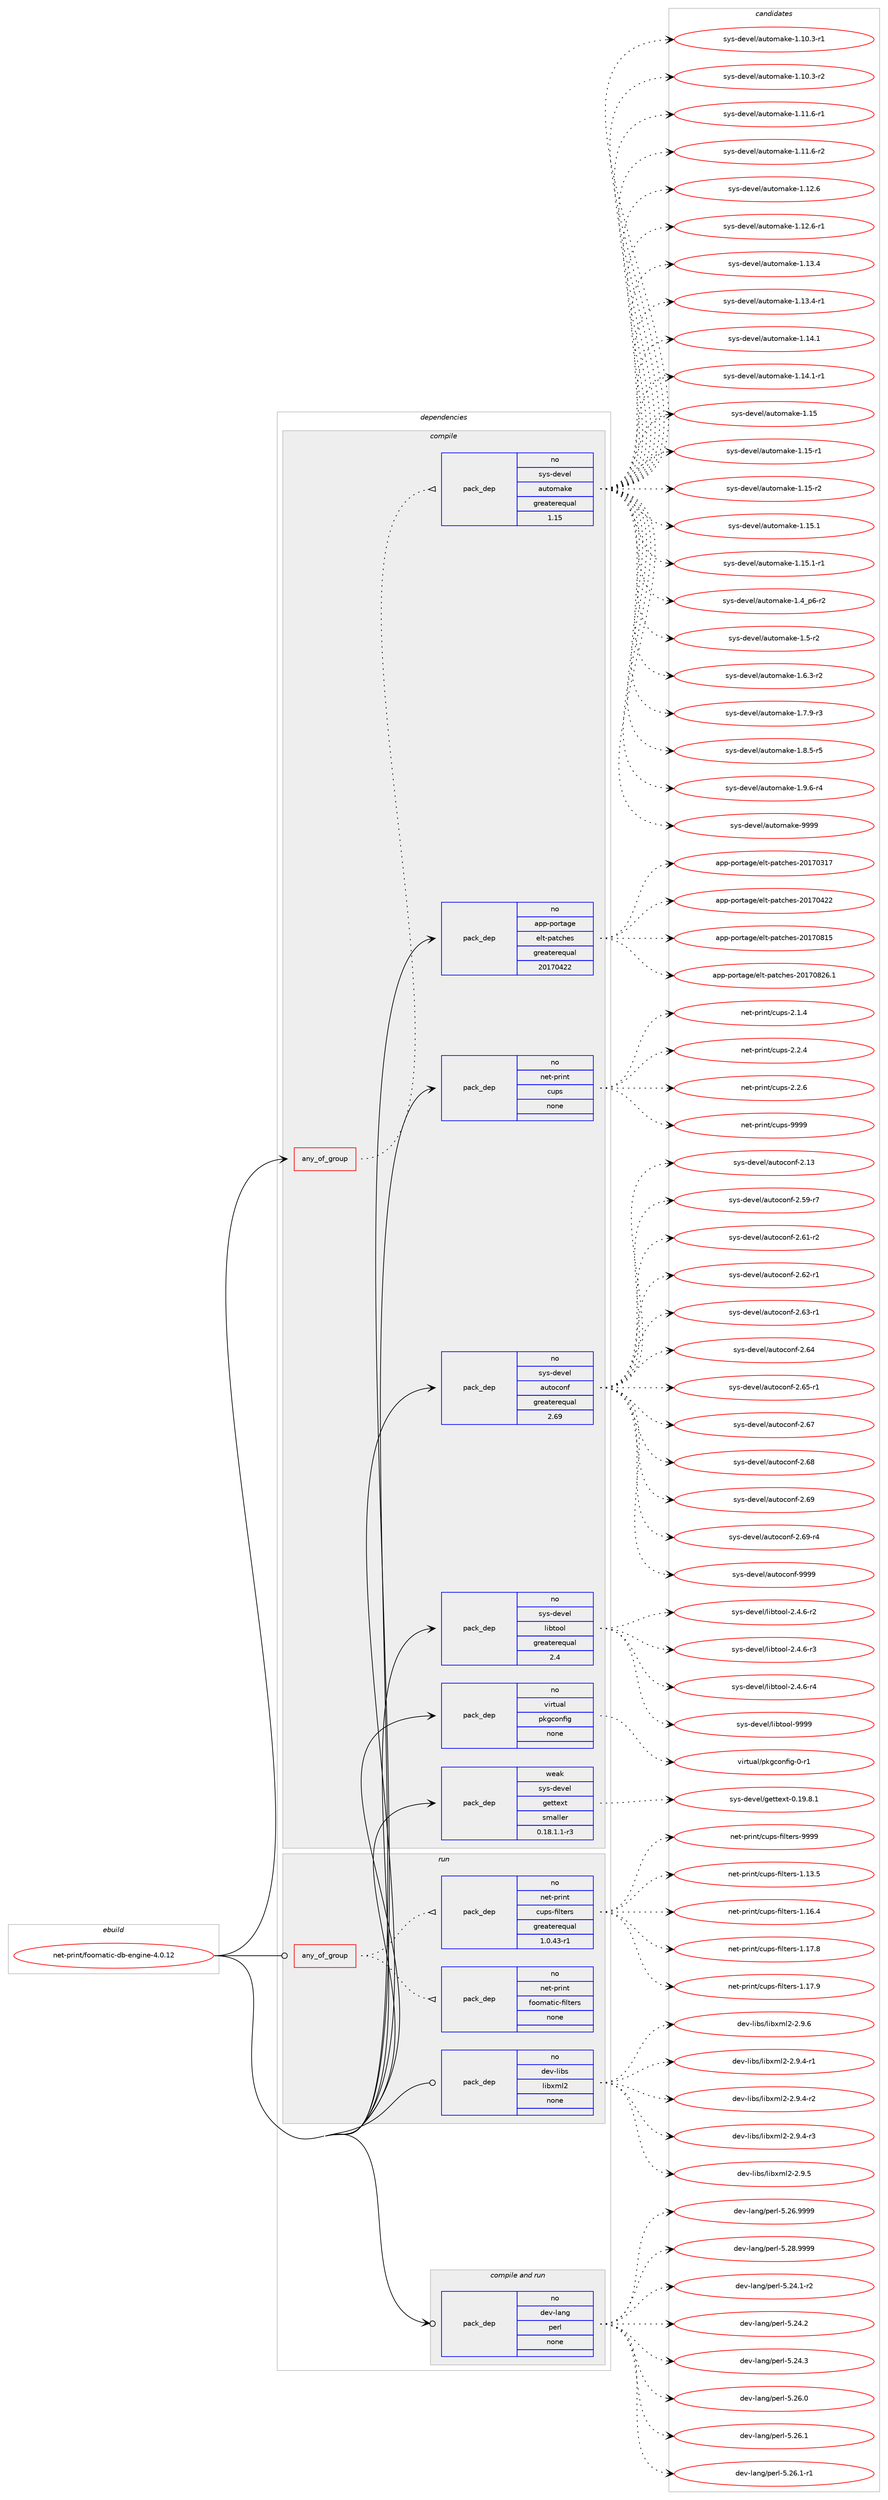 digraph prolog {

# *************
# Graph options
# *************

newrank=true;
concentrate=true;
compound=true;
graph [rankdir=LR,fontname=Helvetica,fontsize=10,ranksep=1.5];#, ranksep=2.5, nodesep=0.2];
edge  [arrowhead=vee];
node  [fontname=Helvetica,fontsize=10];

# **********
# The ebuild
# **********

subgraph cluster_leftcol {
color=gray;
rank=same;
label=<<i>ebuild</i>>;
id [label="net-print/foomatic-db-engine-4.0.12", color=red, width=4, href="../net-print/foomatic-db-engine-4.0.12.svg"];
}

# ****************
# The dependencies
# ****************

subgraph cluster_midcol {
color=gray;
label=<<i>dependencies</i>>;
subgraph cluster_compile {
fillcolor="#eeeeee";
style=filled;
label=<<i>compile</i>>;
subgraph any7286 {
dependency435894 [label=<<TABLE BORDER="0" CELLBORDER="1" CELLSPACING="0" CELLPADDING="4"><TR><TD CELLPADDING="10">any_of_group</TD></TR></TABLE>>, shape=none, color=red];subgraph pack320732 {
dependency435895 [label=<<TABLE BORDER="0" CELLBORDER="1" CELLSPACING="0" CELLPADDING="4" WIDTH="220"><TR><TD ROWSPAN="6" CELLPADDING="30">pack_dep</TD></TR><TR><TD WIDTH="110">no</TD></TR><TR><TD>sys-devel</TD></TR><TR><TD>automake</TD></TR><TR><TD>greaterequal</TD></TR><TR><TD>1.15</TD></TR></TABLE>>, shape=none, color=blue];
}
dependency435894:e -> dependency435895:w [weight=20,style="dotted",arrowhead="oinv"];
}
id:e -> dependency435894:w [weight=20,style="solid",arrowhead="vee"];
subgraph pack320733 {
dependency435896 [label=<<TABLE BORDER="0" CELLBORDER="1" CELLSPACING="0" CELLPADDING="4" WIDTH="220"><TR><TD ROWSPAN="6" CELLPADDING="30">pack_dep</TD></TR><TR><TD WIDTH="110">no</TD></TR><TR><TD>app-portage</TD></TR><TR><TD>elt-patches</TD></TR><TR><TD>greaterequal</TD></TR><TR><TD>20170422</TD></TR></TABLE>>, shape=none, color=blue];
}
id:e -> dependency435896:w [weight=20,style="solid",arrowhead="vee"];
subgraph pack320734 {
dependency435897 [label=<<TABLE BORDER="0" CELLBORDER="1" CELLSPACING="0" CELLPADDING="4" WIDTH="220"><TR><TD ROWSPAN="6" CELLPADDING="30">pack_dep</TD></TR><TR><TD WIDTH="110">no</TD></TR><TR><TD>net-print</TD></TR><TR><TD>cups</TD></TR><TR><TD>none</TD></TR><TR><TD></TD></TR></TABLE>>, shape=none, color=blue];
}
id:e -> dependency435897:w [weight=20,style="solid",arrowhead="vee"];
subgraph pack320735 {
dependency435898 [label=<<TABLE BORDER="0" CELLBORDER="1" CELLSPACING="0" CELLPADDING="4" WIDTH="220"><TR><TD ROWSPAN="6" CELLPADDING="30">pack_dep</TD></TR><TR><TD WIDTH="110">no</TD></TR><TR><TD>sys-devel</TD></TR><TR><TD>autoconf</TD></TR><TR><TD>greaterequal</TD></TR><TR><TD>2.69</TD></TR></TABLE>>, shape=none, color=blue];
}
id:e -> dependency435898:w [weight=20,style="solid",arrowhead="vee"];
subgraph pack320736 {
dependency435899 [label=<<TABLE BORDER="0" CELLBORDER="1" CELLSPACING="0" CELLPADDING="4" WIDTH="220"><TR><TD ROWSPAN="6" CELLPADDING="30">pack_dep</TD></TR><TR><TD WIDTH="110">no</TD></TR><TR><TD>sys-devel</TD></TR><TR><TD>libtool</TD></TR><TR><TD>greaterequal</TD></TR><TR><TD>2.4</TD></TR></TABLE>>, shape=none, color=blue];
}
id:e -> dependency435899:w [weight=20,style="solid",arrowhead="vee"];
subgraph pack320737 {
dependency435900 [label=<<TABLE BORDER="0" CELLBORDER="1" CELLSPACING="0" CELLPADDING="4" WIDTH="220"><TR><TD ROWSPAN="6" CELLPADDING="30">pack_dep</TD></TR><TR><TD WIDTH="110">no</TD></TR><TR><TD>virtual</TD></TR><TR><TD>pkgconfig</TD></TR><TR><TD>none</TD></TR><TR><TD></TD></TR></TABLE>>, shape=none, color=blue];
}
id:e -> dependency435900:w [weight=20,style="solid",arrowhead="vee"];
subgraph pack320738 {
dependency435901 [label=<<TABLE BORDER="0" CELLBORDER="1" CELLSPACING="0" CELLPADDING="4" WIDTH="220"><TR><TD ROWSPAN="6" CELLPADDING="30">pack_dep</TD></TR><TR><TD WIDTH="110">weak</TD></TR><TR><TD>sys-devel</TD></TR><TR><TD>gettext</TD></TR><TR><TD>smaller</TD></TR><TR><TD>0.18.1.1-r3</TD></TR></TABLE>>, shape=none, color=blue];
}
id:e -> dependency435901:w [weight=20,style="solid",arrowhead="vee"];
}
subgraph cluster_compileandrun {
fillcolor="#eeeeee";
style=filled;
label=<<i>compile and run</i>>;
subgraph pack320739 {
dependency435902 [label=<<TABLE BORDER="0" CELLBORDER="1" CELLSPACING="0" CELLPADDING="4" WIDTH="220"><TR><TD ROWSPAN="6" CELLPADDING="30">pack_dep</TD></TR><TR><TD WIDTH="110">no</TD></TR><TR><TD>dev-lang</TD></TR><TR><TD>perl</TD></TR><TR><TD>none</TD></TR><TR><TD></TD></TR></TABLE>>, shape=none, color=blue];
}
id:e -> dependency435902:w [weight=20,style="solid",arrowhead="odotvee"];
}
subgraph cluster_run {
fillcolor="#eeeeee";
style=filled;
label=<<i>run</i>>;
subgraph any7287 {
dependency435903 [label=<<TABLE BORDER="0" CELLBORDER="1" CELLSPACING="0" CELLPADDING="4"><TR><TD CELLPADDING="10">any_of_group</TD></TR></TABLE>>, shape=none, color=red];subgraph pack320740 {
dependency435904 [label=<<TABLE BORDER="0" CELLBORDER="1" CELLSPACING="0" CELLPADDING="4" WIDTH="220"><TR><TD ROWSPAN="6" CELLPADDING="30">pack_dep</TD></TR><TR><TD WIDTH="110">no</TD></TR><TR><TD>net-print</TD></TR><TR><TD>cups-filters</TD></TR><TR><TD>greaterequal</TD></TR><TR><TD>1.0.43-r1</TD></TR></TABLE>>, shape=none, color=blue];
}
dependency435903:e -> dependency435904:w [weight=20,style="dotted",arrowhead="oinv"];
subgraph pack320741 {
dependency435905 [label=<<TABLE BORDER="0" CELLBORDER="1" CELLSPACING="0" CELLPADDING="4" WIDTH="220"><TR><TD ROWSPAN="6" CELLPADDING="30">pack_dep</TD></TR><TR><TD WIDTH="110">no</TD></TR><TR><TD>net-print</TD></TR><TR><TD>foomatic-filters</TD></TR><TR><TD>none</TD></TR><TR><TD></TD></TR></TABLE>>, shape=none, color=blue];
}
dependency435903:e -> dependency435905:w [weight=20,style="dotted",arrowhead="oinv"];
}
id:e -> dependency435903:w [weight=20,style="solid",arrowhead="odot"];
subgraph pack320742 {
dependency435906 [label=<<TABLE BORDER="0" CELLBORDER="1" CELLSPACING="0" CELLPADDING="4" WIDTH="220"><TR><TD ROWSPAN="6" CELLPADDING="30">pack_dep</TD></TR><TR><TD WIDTH="110">no</TD></TR><TR><TD>dev-libs</TD></TR><TR><TD>libxml2</TD></TR><TR><TD>none</TD></TR><TR><TD></TD></TR></TABLE>>, shape=none, color=blue];
}
id:e -> dependency435906:w [weight=20,style="solid",arrowhead="odot"];
}
}

# **************
# The candidates
# **************

subgraph cluster_choices {
rank=same;
color=gray;
label=<<i>candidates</i>>;

subgraph choice320732 {
color=black;
nodesep=1;
choice11512111545100101118101108479711711611110997107101454946494846514511449 [label="sys-devel/automake-1.10.3-r1", color=red, width=4,href="../sys-devel/automake-1.10.3-r1.svg"];
choice11512111545100101118101108479711711611110997107101454946494846514511450 [label="sys-devel/automake-1.10.3-r2", color=red, width=4,href="../sys-devel/automake-1.10.3-r2.svg"];
choice11512111545100101118101108479711711611110997107101454946494946544511449 [label="sys-devel/automake-1.11.6-r1", color=red, width=4,href="../sys-devel/automake-1.11.6-r1.svg"];
choice11512111545100101118101108479711711611110997107101454946494946544511450 [label="sys-devel/automake-1.11.6-r2", color=red, width=4,href="../sys-devel/automake-1.11.6-r2.svg"];
choice1151211154510010111810110847971171161111099710710145494649504654 [label="sys-devel/automake-1.12.6", color=red, width=4,href="../sys-devel/automake-1.12.6.svg"];
choice11512111545100101118101108479711711611110997107101454946495046544511449 [label="sys-devel/automake-1.12.6-r1", color=red, width=4,href="../sys-devel/automake-1.12.6-r1.svg"];
choice1151211154510010111810110847971171161111099710710145494649514652 [label="sys-devel/automake-1.13.4", color=red, width=4,href="../sys-devel/automake-1.13.4.svg"];
choice11512111545100101118101108479711711611110997107101454946495146524511449 [label="sys-devel/automake-1.13.4-r1", color=red, width=4,href="../sys-devel/automake-1.13.4-r1.svg"];
choice1151211154510010111810110847971171161111099710710145494649524649 [label="sys-devel/automake-1.14.1", color=red, width=4,href="../sys-devel/automake-1.14.1.svg"];
choice11512111545100101118101108479711711611110997107101454946495246494511449 [label="sys-devel/automake-1.14.1-r1", color=red, width=4,href="../sys-devel/automake-1.14.1-r1.svg"];
choice115121115451001011181011084797117116111109971071014549464953 [label="sys-devel/automake-1.15", color=red, width=4,href="../sys-devel/automake-1.15.svg"];
choice1151211154510010111810110847971171161111099710710145494649534511449 [label="sys-devel/automake-1.15-r1", color=red, width=4,href="../sys-devel/automake-1.15-r1.svg"];
choice1151211154510010111810110847971171161111099710710145494649534511450 [label="sys-devel/automake-1.15-r2", color=red, width=4,href="../sys-devel/automake-1.15-r2.svg"];
choice1151211154510010111810110847971171161111099710710145494649534649 [label="sys-devel/automake-1.15.1", color=red, width=4,href="../sys-devel/automake-1.15.1.svg"];
choice11512111545100101118101108479711711611110997107101454946495346494511449 [label="sys-devel/automake-1.15.1-r1", color=red, width=4,href="../sys-devel/automake-1.15.1-r1.svg"];
choice115121115451001011181011084797117116111109971071014549465295112544511450 [label="sys-devel/automake-1.4_p6-r2", color=red, width=4,href="../sys-devel/automake-1.4_p6-r2.svg"];
choice11512111545100101118101108479711711611110997107101454946534511450 [label="sys-devel/automake-1.5-r2", color=red, width=4,href="../sys-devel/automake-1.5-r2.svg"];
choice115121115451001011181011084797117116111109971071014549465446514511450 [label="sys-devel/automake-1.6.3-r2", color=red, width=4,href="../sys-devel/automake-1.6.3-r2.svg"];
choice115121115451001011181011084797117116111109971071014549465546574511451 [label="sys-devel/automake-1.7.9-r3", color=red, width=4,href="../sys-devel/automake-1.7.9-r3.svg"];
choice115121115451001011181011084797117116111109971071014549465646534511453 [label="sys-devel/automake-1.8.5-r5", color=red, width=4,href="../sys-devel/automake-1.8.5-r5.svg"];
choice115121115451001011181011084797117116111109971071014549465746544511452 [label="sys-devel/automake-1.9.6-r4", color=red, width=4,href="../sys-devel/automake-1.9.6-r4.svg"];
choice115121115451001011181011084797117116111109971071014557575757 [label="sys-devel/automake-9999", color=red, width=4,href="../sys-devel/automake-9999.svg"];
dependency435895:e -> choice11512111545100101118101108479711711611110997107101454946494846514511449:w [style=dotted,weight="100"];
dependency435895:e -> choice11512111545100101118101108479711711611110997107101454946494846514511450:w [style=dotted,weight="100"];
dependency435895:e -> choice11512111545100101118101108479711711611110997107101454946494946544511449:w [style=dotted,weight="100"];
dependency435895:e -> choice11512111545100101118101108479711711611110997107101454946494946544511450:w [style=dotted,weight="100"];
dependency435895:e -> choice1151211154510010111810110847971171161111099710710145494649504654:w [style=dotted,weight="100"];
dependency435895:e -> choice11512111545100101118101108479711711611110997107101454946495046544511449:w [style=dotted,weight="100"];
dependency435895:e -> choice1151211154510010111810110847971171161111099710710145494649514652:w [style=dotted,weight="100"];
dependency435895:e -> choice11512111545100101118101108479711711611110997107101454946495146524511449:w [style=dotted,weight="100"];
dependency435895:e -> choice1151211154510010111810110847971171161111099710710145494649524649:w [style=dotted,weight="100"];
dependency435895:e -> choice11512111545100101118101108479711711611110997107101454946495246494511449:w [style=dotted,weight="100"];
dependency435895:e -> choice115121115451001011181011084797117116111109971071014549464953:w [style=dotted,weight="100"];
dependency435895:e -> choice1151211154510010111810110847971171161111099710710145494649534511449:w [style=dotted,weight="100"];
dependency435895:e -> choice1151211154510010111810110847971171161111099710710145494649534511450:w [style=dotted,weight="100"];
dependency435895:e -> choice1151211154510010111810110847971171161111099710710145494649534649:w [style=dotted,weight="100"];
dependency435895:e -> choice11512111545100101118101108479711711611110997107101454946495346494511449:w [style=dotted,weight="100"];
dependency435895:e -> choice115121115451001011181011084797117116111109971071014549465295112544511450:w [style=dotted,weight="100"];
dependency435895:e -> choice11512111545100101118101108479711711611110997107101454946534511450:w [style=dotted,weight="100"];
dependency435895:e -> choice115121115451001011181011084797117116111109971071014549465446514511450:w [style=dotted,weight="100"];
dependency435895:e -> choice115121115451001011181011084797117116111109971071014549465546574511451:w [style=dotted,weight="100"];
dependency435895:e -> choice115121115451001011181011084797117116111109971071014549465646534511453:w [style=dotted,weight="100"];
dependency435895:e -> choice115121115451001011181011084797117116111109971071014549465746544511452:w [style=dotted,weight="100"];
dependency435895:e -> choice115121115451001011181011084797117116111109971071014557575757:w [style=dotted,weight="100"];
}
subgraph choice320733 {
color=black;
nodesep=1;
choice97112112451121111141169710310147101108116451129711699104101115455048495548514955 [label="app-portage/elt-patches-20170317", color=red, width=4,href="../app-portage/elt-patches-20170317.svg"];
choice97112112451121111141169710310147101108116451129711699104101115455048495548525050 [label="app-portage/elt-patches-20170422", color=red, width=4,href="../app-portage/elt-patches-20170422.svg"];
choice97112112451121111141169710310147101108116451129711699104101115455048495548564953 [label="app-portage/elt-patches-20170815", color=red, width=4,href="../app-portage/elt-patches-20170815.svg"];
choice971121124511211111411697103101471011081164511297116991041011154550484955485650544649 [label="app-portage/elt-patches-20170826.1", color=red, width=4,href="../app-portage/elt-patches-20170826.1.svg"];
dependency435896:e -> choice97112112451121111141169710310147101108116451129711699104101115455048495548514955:w [style=dotted,weight="100"];
dependency435896:e -> choice97112112451121111141169710310147101108116451129711699104101115455048495548525050:w [style=dotted,weight="100"];
dependency435896:e -> choice97112112451121111141169710310147101108116451129711699104101115455048495548564953:w [style=dotted,weight="100"];
dependency435896:e -> choice971121124511211111411697103101471011081164511297116991041011154550484955485650544649:w [style=dotted,weight="100"];
}
subgraph choice320734 {
color=black;
nodesep=1;
choice110101116451121141051101164799117112115455046494652 [label="net-print/cups-2.1.4", color=red, width=4,href="../net-print/cups-2.1.4.svg"];
choice110101116451121141051101164799117112115455046504652 [label="net-print/cups-2.2.4", color=red, width=4,href="../net-print/cups-2.2.4.svg"];
choice110101116451121141051101164799117112115455046504654 [label="net-print/cups-2.2.6", color=red, width=4,href="../net-print/cups-2.2.6.svg"];
choice1101011164511211410511011647991171121154557575757 [label="net-print/cups-9999", color=red, width=4,href="../net-print/cups-9999.svg"];
dependency435897:e -> choice110101116451121141051101164799117112115455046494652:w [style=dotted,weight="100"];
dependency435897:e -> choice110101116451121141051101164799117112115455046504652:w [style=dotted,weight="100"];
dependency435897:e -> choice110101116451121141051101164799117112115455046504654:w [style=dotted,weight="100"];
dependency435897:e -> choice1101011164511211410511011647991171121154557575757:w [style=dotted,weight="100"];
}
subgraph choice320735 {
color=black;
nodesep=1;
choice115121115451001011181011084797117116111991111101024550464951 [label="sys-devel/autoconf-2.13", color=red, width=4,href="../sys-devel/autoconf-2.13.svg"];
choice1151211154510010111810110847971171161119911111010245504653574511455 [label="sys-devel/autoconf-2.59-r7", color=red, width=4,href="../sys-devel/autoconf-2.59-r7.svg"];
choice1151211154510010111810110847971171161119911111010245504654494511450 [label="sys-devel/autoconf-2.61-r2", color=red, width=4,href="../sys-devel/autoconf-2.61-r2.svg"];
choice1151211154510010111810110847971171161119911111010245504654504511449 [label="sys-devel/autoconf-2.62-r1", color=red, width=4,href="../sys-devel/autoconf-2.62-r1.svg"];
choice1151211154510010111810110847971171161119911111010245504654514511449 [label="sys-devel/autoconf-2.63-r1", color=red, width=4,href="../sys-devel/autoconf-2.63-r1.svg"];
choice115121115451001011181011084797117116111991111101024550465452 [label="sys-devel/autoconf-2.64", color=red, width=4,href="../sys-devel/autoconf-2.64.svg"];
choice1151211154510010111810110847971171161119911111010245504654534511449 [label="sys-devel/autoconf-2.65-r1", color=red, width=4,href="../sys-devel/autoconf-2.65-r1.svg"];
choice115121115451001011181011084797117116111991111101024550465455 [label="sys-devel/autoconf-2.67", color=red, width=4,href="../sys-devel/autoconf-2.67.svg"];
choice115121115451001011181011084797117116111991111101024550465456 [label="sys-devel/autoconf-2.68", color=red, width=4,href="../sys-devel/autoconf-2.68.svg"];
choice115121115451001011181011084797117116111991111101024550465457 [label="sys-devel/autoconf-2.69", color=red, width=4,href="../sys-devel/autoconf-2.69.svg"];
choice1151211154510010111810110847971171161119911111010245504654574511452 [label="sys-devel/autoconf-2.69-r4", color=red, width=4,href="../sys-devel/autoconf-2.69-r4.svg"];
choice115121115451001011181011084797117116111991111101024557575757 [label="sys-devel/autoconf-9999", color=red, width=4,href="../sys-devel/autoconf-9999.svg"];
dependency435898:e -> choice115121115451001011181011084797117116111991111101024550464951:w [style=dotted,weight="100"];
dependency435898:e -> choice1151211154510010111810110847971171161119911111010245504653574511455:w [style=dotted,weight="100"];
dependency435898:e -> choice1151211154510010111810110847971171161119911111010245504654494511450:w [style=dotted,weight="100"];
dependency435898:e -> choice1151211154510010111810110847971171161119911111010245504654504511449:w [style=dotted,weight="100"];
dependency435898:e -> choice1151211154510010111810110847971171161119911111010245504654514511449:w [style=dotted,weight="100"];
dependency435898:e -> choice115121115451001011181011084797117116111991111101024550465452:w [style=dotted,weight="100"];
dependency435898:e -> choice1151211154510010111810110847971171161119911111010245504654534511449:w [style=dotted,weight="100"];
dependency435898:e -> choice115121115451001011181011084797117116111991111101024550465455:w [style=dotted,weight="100"];
dependency435898:e -> choice115121115451001011181011084797117116111991111101024550465456:w [style=dotted,weight="100"];
dependency435898:e -> choice115121115451001011181011084797117116111991111101024550465457:w [style=dotted,weight="100"];
dependency435898:e -> choice1151211154510010111810110847971171161119911111010245504654574511452:w [style=dotted,weight="100"];
dependency435898:e -> choice115121115451001011181011084797117116111991111101024557575757:w [style=dotted,weight="100"];
}
subgraph choice320736 {
color=black;
nodesep=1;
choice1151211154510010111810110847108105981161111111084550465246544511450 [label="sys-devel/libtool-2.4.6-r2", color=red, width=4,href="../sys-devel/libtool-2.4.6-r2.svg"];
choice1151211154510010111810110847108105981161111111084550465246544511451 [label="sys-devel/libtool-2.4.6-r3", color=red, width=4,href="../sys-devel/libtool-2.4.6-r3.svg"];
choice1151211154510010111810110847108105981161111111084550465246544511452 [label="sys-devel/libtool-2.4.6-r4", color=red, width=4,href="../sys-devel/libtool-2.4.6-r4.svg"];
choice1151211154510010111810110847108105981161111111084557575757 [label="sys-devel/libtool-9999", color=red, width=4,href="../sys-devel/libtool-9999.svg"];
dependency435899:e -> choice1151211154510010111810110847108105981161111111084550465246544511450:w [style=dotted,weight="100"];
dependency435899:e -> choice1151211154510010111810110847108105981161111111084550465246544511451:w [style=dotted,weight="100"];
dependency435899:e -> choice1151211154510010111810110847108105981161111111084550465246544511452:w [style=dotted,weight="100"];
dependency435899:e -> choice1151211154510010111810110847108105981161111111084557575757:w [style=dotted,weight="100"];
}
subgraph choice320737 {
color=black;
nodesep=1;
choice11810511411611797108471121071039911111010210510345484511449 [label="virtual/pkgconfig-0-r1", color=red, width=4,href="../virtual/pkgconfig-0-r1.svg"];
dependency435900:e -> choice11810511411611797108471121071039911111010210510345484511449:w [style=dotted,weight="100"];
}
subgraph choice320738 {
color=black;
nodesep=1;
choice1151211154510010111810110847103101116116101120116454846495746564649 [label="sys-devel/gettext-0.19.8.1", color=red, width=4,href="../sys-devel/gettext-0.19.8.1.svg"];
dependency435901:e -> choice1151211154510010111810110847103101116116101120116454846495746564649:w [style=dotted,weight="100"];
}
subgraph choice320739 {
color=black;
nodesep=1;
choice100101118451089711010347112101114108455346505246494511450 [label="dev-lang/perl-5.24.1-r2", color=red, width=4,href="../dev-lang/perl-5.24.1-r2.svg"];
choice10010111845108971101034711210111410845534650524650 [label="dev-lang/perl-5.24.2", color=red, width=4,href="../dev-lang/perl-5.24.2.svg"];
choice10010111845108971101034711210111410845534650524651 [label="dev-lang/perl-5.24.3", color=red, width=4,href="../dev-lang/perl-5.24.3.svg"];
choice10010111845108971101034711210111410845534650544648 [label="dev-lang/perl-5.26.0", color=red, width=4,href="../dev-lang/perl-5.26.0.svg"];
choice10010111845108971101034711210111410845534650544649 [label="dev-lang/perl-5.26.1", color=red, width=4,href="../dev-lang/perl-5.26.1.svg"];
choice100101118451089711010347112101114108455346505446494511449 [label="dev-lang/perl-5.26.1-r1", color=red, width=4,href="../dev-lang/perl-5.26.1-r1.svg"];
choice10010111845108971101034711210111410845534650544657575757 [label="dev-lang/perl-5.26.9999", color=red, width=4,href="../dev-lang/perl-5.26.9999.svg"];
choice10010111845108971101034711210111410845534650564657575757 [label="dev-lang/perl-5.28.9999", color=red, width=4,href="../dev-lang/perl-5.28.9999.svg"];
dependency435902:e -> choice100101118451089711010347112101114108455346505246494511450:w [style=dotted,weight="100"];
dependency435902:e -> choice10010111845108971101034711210111410845534650524650:w [style=dotted,weight="100"];
dependency435902:e -> choice10010111845108971101034711210111410845534650524651:w [style=dotted,weight="100"];
dependency435902:e -> choice10010111845108971101034711210111410845534650544648:w [style=dotted,weight="100"];
dependency435902:e -> choice10010111845108971101034711210111410845534650544649:w [style=dotted,weight="100"];
dependency435902:e -> choice100101118451089711010347112101114108455346505446494511449:w [style=dotted,weight="100"];
dependency435902:e -> choice10010111845108971101034711210111410845534650544657575757:w [style=dotted,weight="100"];
dependency435902:e -> choice10010111845108971101034711210111410845534650564657575757:w [style=dotted,weight="100"];
}
subgraph choice320740 {
color=black;
nodesep=1;
choice1101011164511211410511011647991171121154510210510811610111411545494649514653 [label="net-print/cups-filters-1.13.5", color=red, width=4,href="../net-print/cups-filters-1.13.5.svg"];
choice1101011164511211410511011647991171121154510210510811610111411545494649544652 [label="net-print/cups-filters-1.16.4", color=red, width=4,href="../net-print/cups-filters-1.16.4.svg"];
choice1101011164511211410511011647991171121154510210510811610111411545494649554656 [label="net-print/cups-filters-1.17.8", color=red, width=4,href="../net-print/cups-filters-1.17.8.svg"];
choice1101011164511211410511011647991171121154510210510811610111411545494649554657 [label="net-print/cups-filters-1.17.9", color=red, width=4,href="../net-print/cups-filters-1.17.9.svg"];
choice110101116451121141051101164799117112115451021051081161011141154557575757 [label="net-print/cups-filters-9999", color=red, width=4,href="../net-print/cups-filters-9999.svg"];
dependency435904:e -> choice1101011164511211410511011647991171121154510210510811610111411545494649514653:w [style=dotted,weight="100"];
dependency435904:e -> choice1101011164511211410511011647991171121154510210510811610111411545494649544652:w [style=dotted,weight="100"];
dependency435904:e -> choice1101011164511211410511011647991171121154510210510811610111411545494649554656:w [style=dotted,weight="100"];
dependency435904:e -> choice1101011164511211410511011647991171121154510210510811610111411545494649554657:w [style=dotted,weight="100"];
dependency435904:e -> choice110101116451121141051101164799117112115451021051081161011141154557575757:w [style=dotted,weight="100"];
}
subgraph choice320741 {
color=black;
nodesep=1;
}
subgraph choice320742 {
color=black;
nodesep=1;
choice10010111845108105981154710810598120109108504550465746524511449 [label="dev-libs/libxml2-2.9.4-r1", color=red, width=4,href="../dev-libs/libxml2-2.9.4-r1.svg"];
choice10010111845108105981154710810598120109108504550465746524511450 [label="dev-libs/libxml2-2.9.4-r2", color=red, width=4,href="../dev-libs/libxml2-2.9.4-r2.svg"];
choice10010111845108105981154710810598120109108504550465746524511451 [label="dev-libs/libxml2-2.9.4-r3", color=red, width=4,href="../dev-libs/libxml2-2.9.4-r3.svg"];
choice1001011184510810598115471081059812010910850455046574653 [label="dev-libs/libxml2-2.9.5", color=red, width=4,href="../dev-libs/libxml2-2.9.5.svg"];
choice1001011184510810598115471081059812010910850455046574654 [label="dev-libs/libxml2-2.9.6", color=red, width=4,href="../dev-libs/libxml2-2.9.6.svg"];
dependency435906:e -> choice10010111845108105981154710810598120109108504550465746524511449:w [style=dotted,weight="100"];
dependency435906:e -> choice10010111845108105981154710810598120109108504550465746524511450:w [style=dotted,weight="100"];
dependency435906:e -> choice10010111845108105981154710810598120109108504550465746524511451:w [style=dotted,weight="100"];
dependency435906:e -> choice1001011184510810598115471081059812010910850455046574653:w [style=dotted,weight="100"];
dependency435906:e -> choice1001011184510810598115471081059812010910850455046574654:w [style=dotted,weight="100"];
}
}

}
